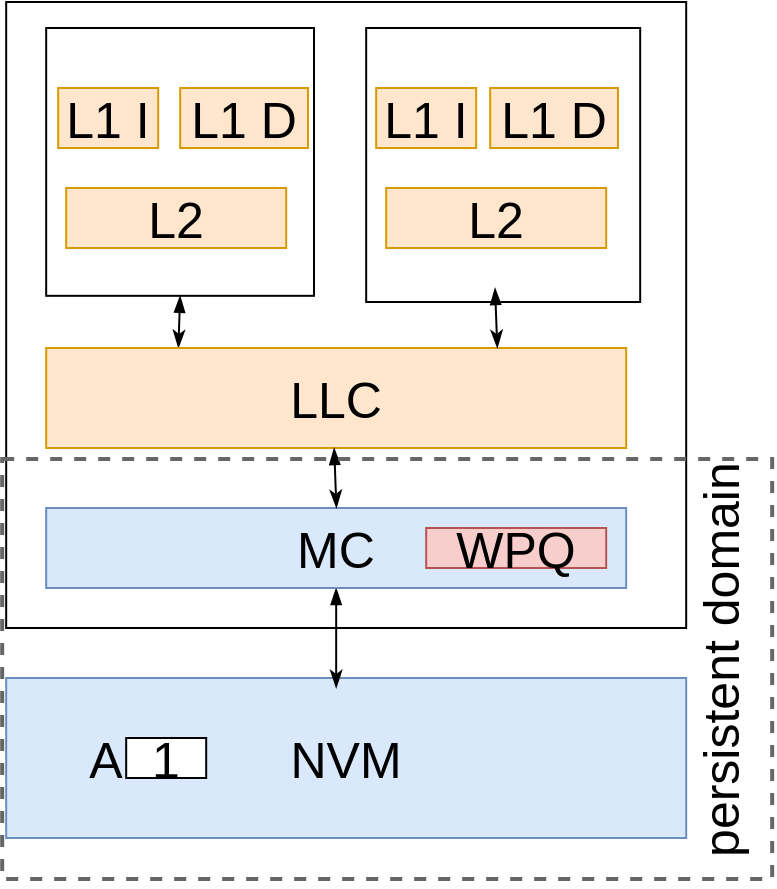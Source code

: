 <mxfile version="14.8.1" type="github">
  <diagram id="mjgqmSHZGCYBxVDJmJig" name="Page-1">
    <mxGraphModel dx="1447" dy="728" grid="1" gridSize="10" guides="1" tooltips="1" connect="1" arrows="1" fold="1" page="1" pageScale="2" pageWidth="827" pageHeight="1169" math="0" shadow="0">
      <root>
        <mxCell id="0" />
        <mxCell id="1" parent="0" />
        <mxCell id="FAwiAq0qkd5cn3caJAeM-113" value="" style="rounded=0;whiteSpace=wrap;html=1;fontSize=25;fontStyle=0" parent="1" vertex="1">
          <mxGeometry x="836.09" y="670" width="340" height="313" as="geometry" />
        </mxCell>
        <mxCell id="FAwiAq0qkd5cn3caJAeM-114" style="rounded=0;orthogonalLoop=1;jettySize=auto;html=1;exitX=0.5;exitY=1;exitDx=0;exitDy=0;entryX=0.228;entryY=0;entryDx=0;entryDy=0;entryPerimeter=0;fontSize=25;startArrow=blockThin;startFill=1;endArrow=classicThin;endFill=1;strokeWidth=1;fontStyle=0" parent="1" source="FAwiAq0qkd5cn3caJAeM-115" target="FAwiAq0qkd5cn3caJAeM-123" edge="1">
          <mxGeometry relative="1" as="geometry" />
        </mxCell>
        <mxCell id="FAwiAq0qkd5cn3caJAeM-115" value="" style="whiteSpace=wrap;html=1;aspect=fixed;fontStyle=0;fontSize=25;" parent="1" vertex="1">
          <mxGeometry x="856.09" y="683" width="133.91" height="133.91" as="geometry" />
        </mxCell>
        <mxCell id="FAwiAq0qkd5cn3caJAeM-116" value="L2" style="rounded=0;whiteSpace=wrap;html=1;fontSize=25;fillColor=#ffe6cc;strokeColor=#d79b00;fontStyle=0" parent="1" vertex="1">
          <mxGeometry x="866.09" y="763" width="110" height="30" as="geometry" />
        </mxCell>
        <mxCell id="FAwiAq0qkd5cn3caJAeM-117" value="&lt;font style=&quot;font-size: 25px;&quot;&gt;L1 D&lt;/font&gt;" style="rounded=0;whiteSpace=wrap;html=1;fontSize=25;fillColor=#ffe6cc;strokeColor=#d79b00;fontStyle=0" parent="1" vertex="1">
          <mxGeometry x="923.09" y="713" width="63.91" height="30" as="geometry" />
        </mxCell>
        <mxCell id="FAwiAq0qkd5cn3caJAeM-118" value="&lt;font style=&quot;font-size: 25px;&quot;&gt;L1 I&lt;/font&gt;" style="rounded=0;whiteSpace=wrap;html=1;fontSize=25;fillColor=#ffe6cc;strokeColor=#d79b00;fontStyle=0" parent="1" vertex="1">
          <mxGeometry x="862.09" y="713" width="50" height="30" as="geometry" />
        </mxCell>
        <mxCell id="FAwiAq0qkd5cn3caJAeM-119" value="" style="whiteSpace=wrap;html=1;aspect=fixed;fontStyle=0;fontSize=25;" parent="1" vertex="1">
          <mxGeometry x="1016.09" y="683" width="137" height="137" as="geometry" />
        </mxCell>
        <mxCell id="FAwiAq0qkd5cn3caJAeM-120" value="L2" style="rounded=0;whiteSpace=wrap;html=1;fontSize=25;fillColor=#ffe6cc;strokeColor=#d79b00;fontStyle=0" parent="1" vertex="1">
          <mxGeometry x="1026.09" y="763" width="110" height="30" as="geometry" />
        </mxCell>
        <mxCell id="FAwiAq0qkd5cn3caJAeM-121" value="&lt;font style=&quot;font-size: 25px;&quot;&gt;L1 D&lt;/font&gt;" style="rounded=0;whiteSpace=wrap;html=1;fontSize=25;fillColor=#ffe6cc;strokeColor=#d79b00;fontStyle=0" parent="1" vertex="1">
          <mxGeometry x="1078.09" y="713" width="63.91" height="30" as="geometry" />
        </mxCell>
        <mxCell id="FAwiAq0qkd5cn3caJAeM-122" value="&lt;font style=&quot;font-size: 25px;&quot;&gt;L1 I&lt;/font&gt;" style="rounded=0;whiteSpace=wrap;html=1;fontSize=25;fillColor=#ffe6cc;strokeColor=#d79b00;fontStyle=0" parent="1" vertex="1">
          <mxGeometry x="1021.09" y="713" width="50" height="30" as="geometry" />
        </mxCell>
        <mxCell id="FAwiAq0qkd5cn3caJAeM-123" value="LLC" style="rounded=0;whiteSpace=wrap;html=1;fontSize=25;fillColor=#ffe6cc;strokeColor=#d79b00;fontStyle=0" parent="1" vertex="1">
          <mxGeometry x="856.09" y="843" width="290" height="50" as="geometry" />
        </mxCell>
        <mxCell id="FAwiAq0qkd5cn3caJAeM-124" value="NVM" style="rounded=0;whiteSpace=wrap;html=1;fontSize=25;fillColor=#dae8fc;strokeColor=#6c8ebf;fontStyle=0" parent="1" vertex="1">
          <mxGeometry x="836.09" y="1008" width="340" height="80" as="geometry" />
        </mxCell>
        <mxCell id="FAwiAq0qkd5cn3caJAeM-125" style="edgeStyle=none;rounded=0;orthogonalLoop=1;jettySize=auto;html=1;exitX=0.5;exitY=1;exitDx=0;exitDy=0;fontSize=25;startArrow=blockThin;startFill=1;endArrow=classicThin;endFill=1;strokeWidth=1;fontStyle=0" parent="1" source="FAwiAq0qkd5cn3caJAeM-126" edge="1">
          <mxGeometry relative="1" as="geometry">
            <mxPoint x="1001.09" y="1013" as="targetPoint" />
          </mxGeometry>
        </mxCell>
        <mxCell id="FAwiAq0qkd5cn3caJAeM-126" value="MC" style="rounded=0;whiteSpace=wrap;html=1;fontSize=25;fillColor=#dae8fc;strokeColor=#6c8ebf;fontStyle=0" parent="1" vertex="1">
          <mxGeometry x="856.09" y="923" width="290" height="40" as="geometry" />
        </mxCell>
        <mxCell id="FAwiAq0qkd5cn3caJAeM-127" value="WPQ" style="rounded=0;whiteSpace=wrap;html=1;fontSize=25;fillColor=#f8cecc;strokeColor=#b85450;fontStyle=0" parent="1" vertex="1">
          <mxGeometry x="1046.09" y="933" width="90" height="20" as="geometry" />
        </mxCell>
        <mxCell id="FAwiAq0qkd5cn3caJAeM-128" style="rounded=0;orthogonalLoop=1;jettySize=auto;html=1;exitX=0.5;exitY=1;exitDx=0;exitDy=0;entryX=0.228;entryY=0;entryDx=0;entryDy=0;entryPerimeter=0;fontSize=25;startArrow=blockThin;startFill=1;endArrow=classicThin;endFill=1;strokeWidth=1;fontStyle=0" parent="1" edge="1">
          <mxGeometry relative="1" as="geometry">
            <mxPoint x="1080.53" y="813" as="sourcePoint" />
            <mxPoint x="1081.65" y="843" as="targetPoint" />
          </mxGeometry>
        </mxCell>
        <mxCell id="FAwiAq0qkd5cn3caJAeM-129" style="rounded=0;orthogonalLoop=1;jettySize=auto;html=1;exitX=0.5;exitY=1;exitDx=0;exitDy=0;entryX=0.228;entryY=0;entryDx=0;entryDy=0;entryPerimeter=0;fontSize=25;startArrow=blockThin;startFill=1;endArrow=classicThin;endFill=1;strokeWidth=1;fontStyle=0" parent="1" edge="1">
          <mxGeometry relative="1" as="geometry">
            <mxPoint x="1000.09" y="893" as="sourcePoint" />
            <mxPoint x="1001.21" y="923" as="targetPoint" />
          </mxGeometry>
        </mxCell>
        <mxCell id="FAwiAq0qkd5cn3caJAeM-132" value="1" style="rounded=0;whiteSpace=wrap;html=1;fontSize=25;align=center;fontStyle=0" parent="1" vertex="1">
          <mxGeometry x="896.09" y="1038" width="40" height="20" as="geometry" />
        </mxCell>
        <mxCell id="FAwiAq0qkd5cn3caJAeM-133" value="A" style="text;html=1;strokeColor=none;fillColor=none;align=center;verticalAlign=middle;whiteSpace=wrap;rounded=0;fontSize=25;fontStyle=0" parent="1" vertex="1">
          <mxGeometry x="866.09" y="1038" width="40" height="20" as="geometry" />
        </mxCell>
        <mxCell id="rw0pJkleUwbmweoXINBP-7" value="" style="rounded=0;whiteSpace=wrap;html=1;fontSize=25;strokeWidth=2;strokeColor=#666666;fontColor=#333333;fontStyle=0;fillColor=none;dashed=1;" parent="1" vertex="1">
          <mxGeometry x="834.09" y="898.5" width="385" height="210" as="geometry" />
        </mxCell>
        <mxCell id="rw0pJkleUwbmweoXINBP-8" value="persistent domain" style="text;html=1;strokeColor=none;fillColor=none;align=center;verticalAlign=middle;whiteSpace=wrap;rounded=0;fontSize=25;rotation=270;fontStyle=0;fontFamily=Helvetica;" parent="1" vertex="1">
          <mxGeometry x="1078.96" y="989" width="226.63" height="20" as="geometry" />
        </mxCell>
      </root>
    </mxGraphModel>
  </diagram>
</mxfile>
